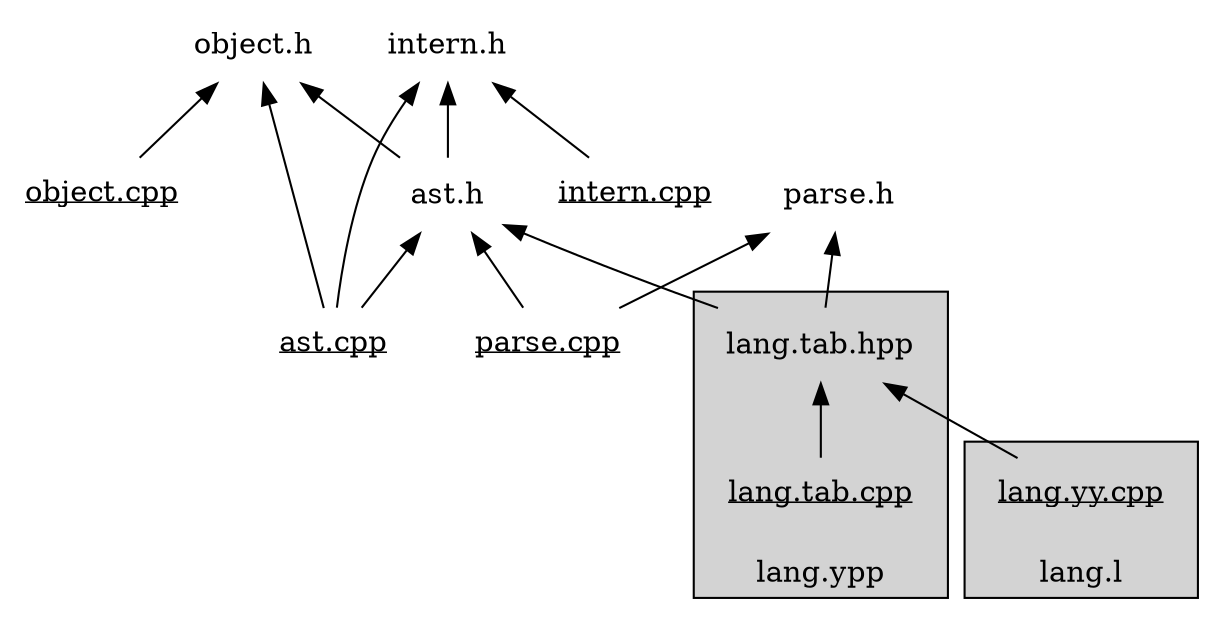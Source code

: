 digraph {
    rankdir=BT
    node [shape=plaintext]

    "object.cpp" [label=<<u>object.cpp</u>>]
    "ast.cpp" [label=<<u>ast.cpp</u>>]
    "intern.cpp" [label=<<u>intern.cpp</u>>]
    "parse.cpp" [label=<<u>parse.cpp</u>>]
    "lang.tab.cpp" [label=<<u>lang.tab.cpp</u>>]
    "lang.yy.cpp" [label=<<u>lang.yy.cpp</u>>]

    "object.cpp" -> "object.h"
    "ast.h" -> "object.h"
    "ast.cpp" -> "object.h"
    "intern.cpp" -> "intern.h"
    "ast.h" -> "intern.h"
    "ast.cpp" -> "intern.h"
    "parse.cpp" -> "parse.h"
    "lang.tab.hpp" -> "parse.h"
    "ast.cpp" -> "ast.h"
    "parse.cpp" -> "ast.h"
    "lang.tab.hpp" -> "ast.h"
    "lang.tab.cpp" -> "lang.tab.hpp"
    "lang.yy.cpp" -> "lang.tab.hpp"

    subgraph cluster1 {
        graph [style=filled]
        label="lang.ypp"
        "lang.tab.hpp"
        "lang.tab.cpp"
    }

    subgraph cluster2 {
        graph [style=filled]
        label="lang.l"
        "lang.yy.cpp"
    }
}
